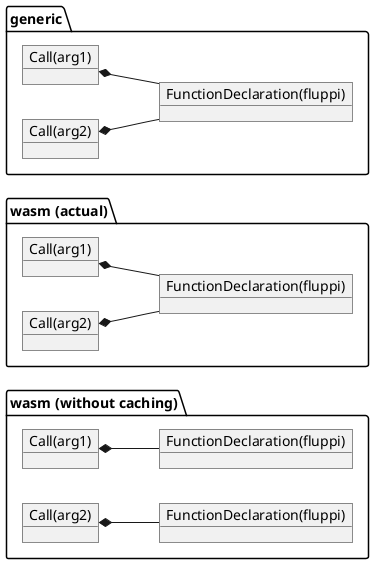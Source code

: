 @startuml

left to right direction



package "wasm (without caching)" {
    object "FunctionDeclaration(fluppi)" as wwf1
    object "FunctionDeclaration(fluppi)" as wwf2
    object "Call(arg1)" as wwc1
    object "Call(arg2)" as wwc2
    wwc1 *-- wwf1
    wwc2 *-- wwf2
}

package "wasm (actual)" {
    object "FunctionDeclaration(fluppi)" as wf
    object "Call(arg1)" as wc1
    object "Call(arg2)" as wc2
    wc1 *-- wf
    wc2 *-- wf
}

package generic {
    object "FunctionDeclaration(fluppi)" as f
    object "Call(arg1)" as c1
    object "Call(arg2)" as c2
    c1 *-- f
    c2 *-- f
}

@enduml
